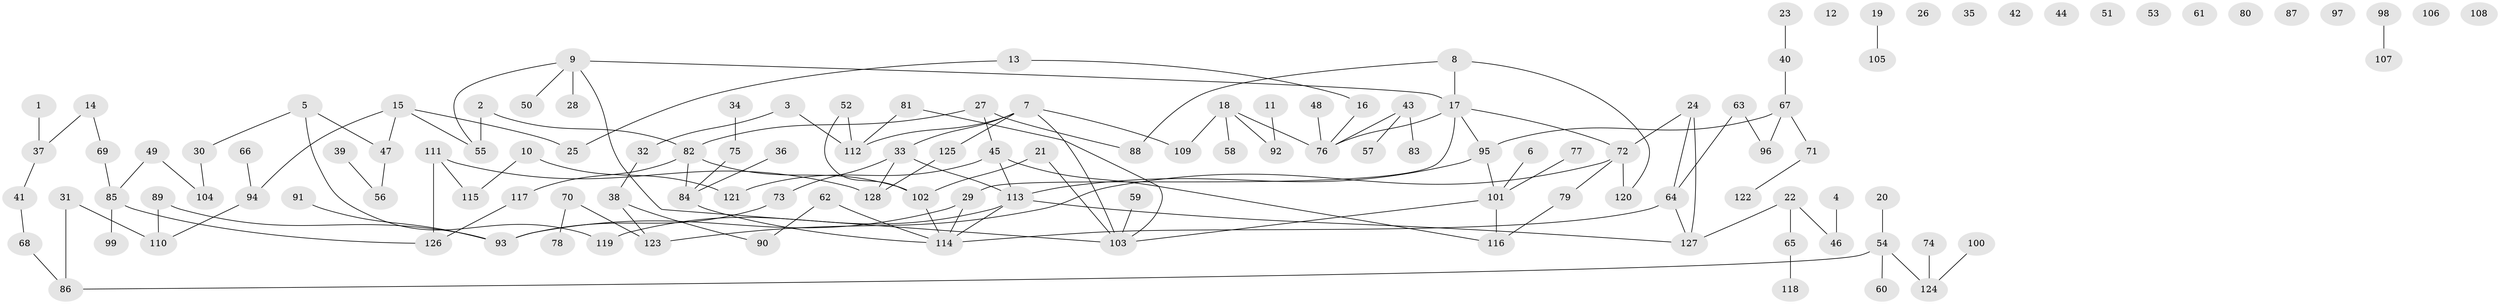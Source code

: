 // coarse degree distribution, {2: 0.24489795918367346, 5: 0.10204081632653061, 6: 0.04081632653061224, 1: 0.24489795918367346, 4: 0.10204081632653061, 3: 0.22448979591836735, 10: 0.02040816326530612, 8: 0.02040816326530612}
// Generated by graph-tools (version 1.1) at 2025/35/03/04/25 23:35:43]
// undirected, 128 vertices, 141 edges
graph export_dot {
  node [color=gray90,style=filled];
  1;
  2;
  3;
  4;
  5;
  6;
  7;
  8;
  9;
  10;
  11;
  12;
  13;
  14;
  15;
  16;
  17;
  18;
  19;
  20;
  21;
  22;
  23;
  24;
  25;
  26;
  27;
  28;
  29;
  30;
  31;
  32;
  33;
  34;
  35;
  36;
  37;
  38;
  39;
  40;
  41;
  42;
  43;
  44;
  45;
  46;
  47;
  48;
  49;
  50;
  51;
  52;
  53;
  54;
  55;
  56;
  57;
  58;
  59;
  60;
  61;
  62;
  63;
  64;
  65;
  66;
  67;
  68;
  69;
  70;
  71;
  72;
  73;
  74;
  75;
  76;
  77;
  78;
  79;
  80;
  81;
  82;
  83;
  84;
  85;
  86;
  87;
  88;
  89;
  90;
  91;
  92;
  93;
  94;
  95;
  96;
  97;
  98;
  99;
  100;
  101;
  102;
  103;
  104;
  105;
  106;
  107;
  108;
  109;
  110;
  111;
  112;
  113;
  114;
  115;
  116;
  117;
  118;
  119;
  120;
  121;
  122;
  123;
  124;
  125;
  126;
  127;
  128;
  1 -- 37;
  2 -- 55;
  2 -- 82;
  3 -- 32;
  3 -- 112;
  4 -- 46;
  5 -- 30;
  5 -- 47;
  5 -- 119;
  6 -- 101;
  7 -- 33;
  7 -- 103;
  7 -- 109;
  7 -- 112;
  7 -- 125;
  8 -- 17;
  8 -- 88;
  8 -- 120;
  9 -- 17;
  9 -- 28;
  9 -- 50;
  9 -- 55;
  9 -- 103;
  10 -- 115;
  10 -- 121;
  11 -- 92;
  13 -- 16;
  13 -- 25;
  14 -- 37;
  14 -- 69;
  15 -- 25;
  15 -- 47;
  15 -- 55;
  15 -- 94;
  16 -- 76;
  17 -- 29;
  17 -- 72;
  17 -- 76;
  17 -- 95;
  18 -- 58;
  18 -- 76;
  18 -- 92;
  18 -- 109;
  19 -- 105;
  20 -- 54;
  21 -- 102;
  21 -- 103;
  22 -- 46;
  22 -- 65;
  22 -- 127;
  23 -- 40;
  24 -- 64;
  24 -- 72;
  24 -- 127;
  27 -- 45;
  27 -- 82;
  27 -- 88;
  29 -- 93;
  29 -- 114;
  30 -- 104;
  31 -- 86;
  31 -- 110;
  32 -- 38;
  33 -- 73;
  33 -- 113;
  33 -- 128;
  34 -- 75;
  36 -- 84;
  37 -- 41;
  38 -- 90;
  38 -- 123;
  39 -- 56;
  40 -- 67;
  41 -- 68;
  43 -- 57;
  43 -- 76;
  43 -- 83;
  45 -- 113;
  45 -- 116;
  45 -- 121;
  47 -- 56;
  48 -- 76;
  49 -- 85;
  49 -- 104;
  52 -- 102;
  52 -- 112;
  54 -- 60;
  54 -- 86;
  54 -- 124;
  59 -- 103;
  62 -- 90;
  62 -- 114;
  63 -- 64;
  63 -- 96;
  64 -- 114;
  64 -- 127;
  65 -- 118;
  66 -- 94;
  67 -- 71;
  67 -- 95;
  67 -- 96;
  68 -- 86;
  69 -- 85;
  70 -- 78;
  70 -- 123;
  71 -- 122;
  72 -- 79;
  72 -- 120;
  72 -- 123;
  73 -- 93;
  74 -- 124;
  75 -- 84;
  77 -- 101;
  79 -- 116;
  81 -- 103;
  81 -- 112;
  82 -- 84;
  82 -- 102;
  82 -- 117;
  84 -- 114;
  85 -- 99;
  85 -- 126;
  89 -- 93;
  89 -- 110;
  91 -- 93;
  94 -- 110;
  95 -- 101;
  95 -- 113;
  98 -- 107;
  100 -- 124;
  101 -- 103;
  101 -- 116;
  102 -- 114;
  111 -- 115;
  111 -- 126;
  111 -- 128;
  113 -- 114;
  113 -- 119;
  113 -- 127;
  117 -- 126;
  125 -- 128;
}
